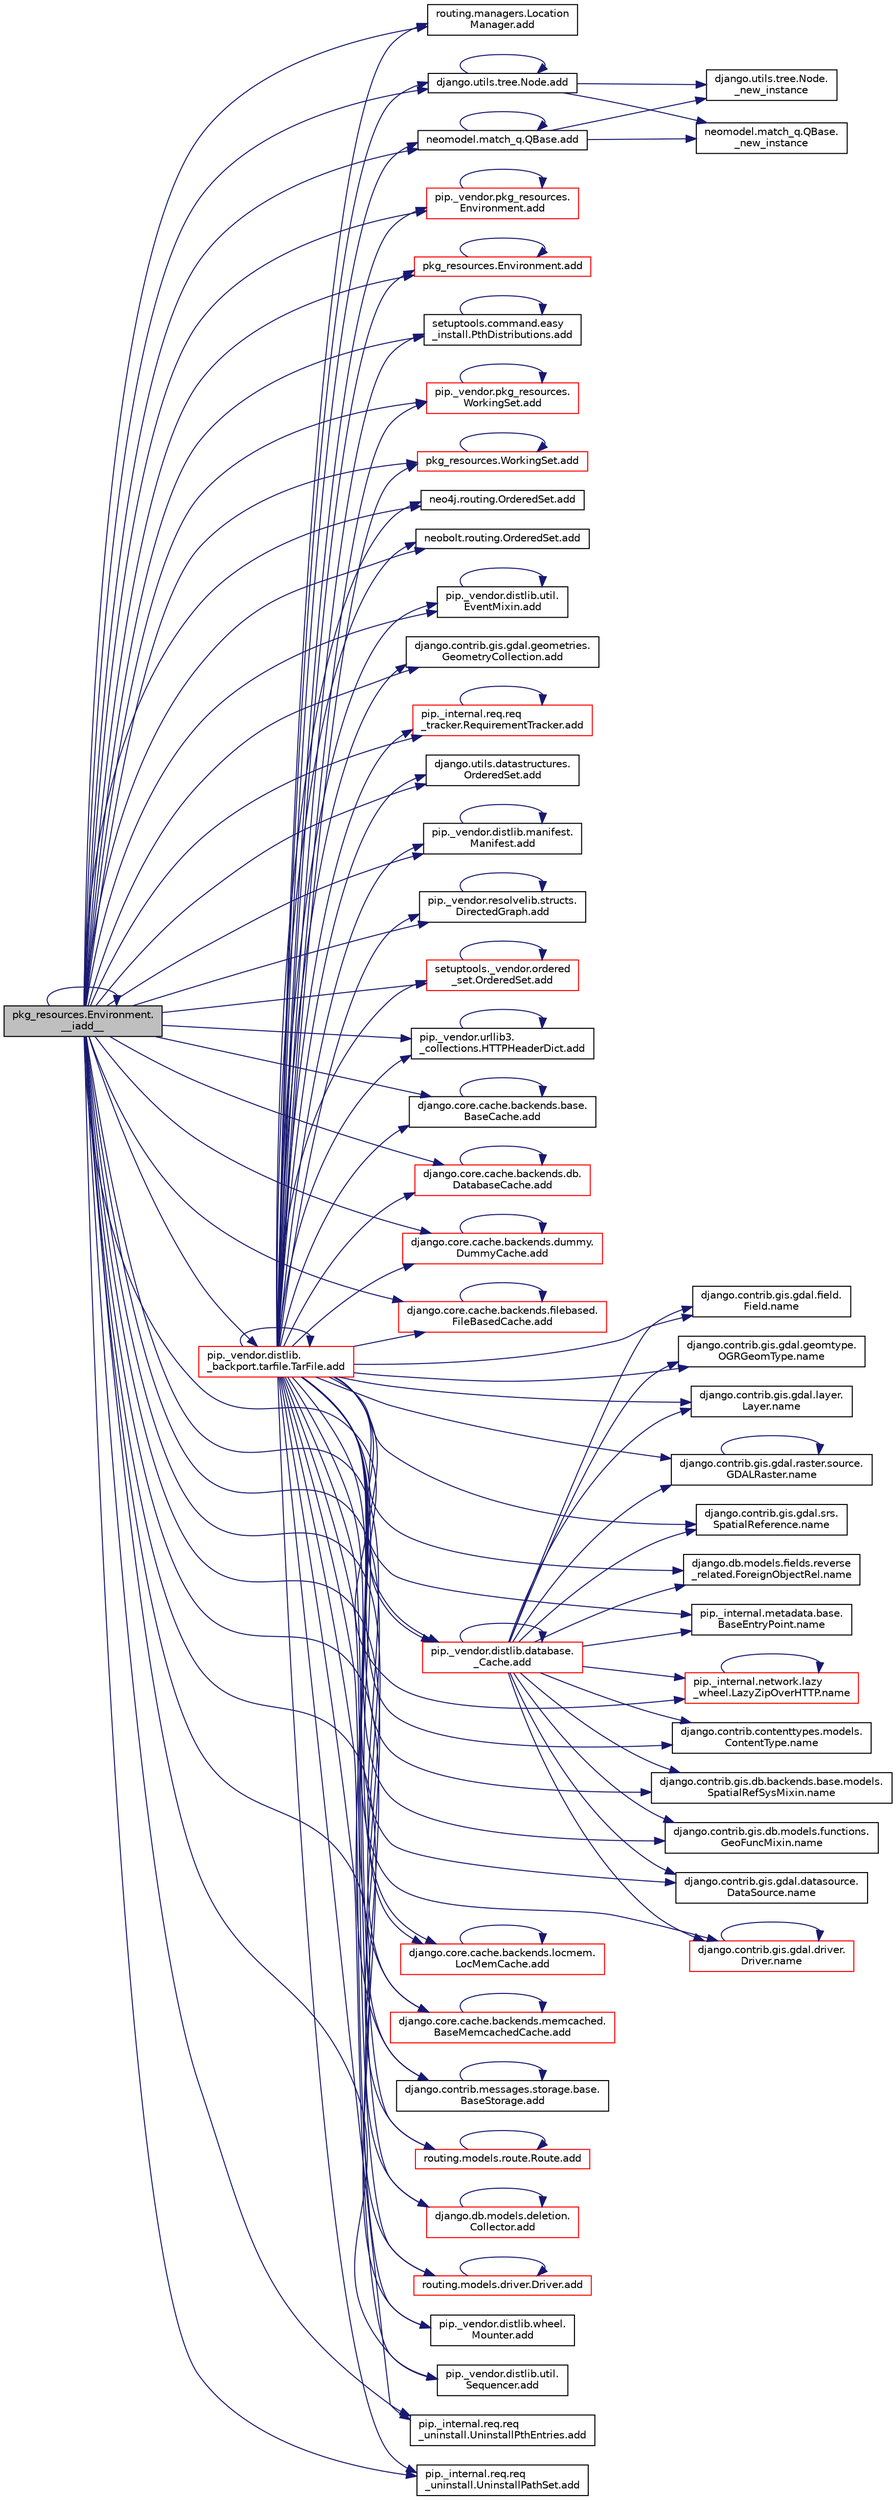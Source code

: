 digraph "pkg_resources.Environment.__iadd__"
{
 // LATEX_PDF_SIZE
  edge [fontname="Helvetica",fontsize="10",labelfontname="Helvetica",labelfontsize="10"];
  node [fontname="Helvetica",fontsize="10",shape=record];
  rankdir="LR";
  Node1 [label="pkg_resources.Environment.\l__iadd__",height=0.2,width=0.4,color="black", fillcolor="grey75", style="filled", fontcolor="black",tooltip=" "];
  Node1 -> Node1 [color="midnightblue",fontsize="10",style="solid",fontname="Helvetica"];
  Node1 -> Node2 [color="midnightblue",fontsize="10",style="solid",fontname="Helvetica"];
  Node2 [label="routing.managers.Location\lManager.add",height=0.2,width=0.4,color="black", fillcolor="white", style="filled",URL="$d4/d05/classrouting_1_1managers_1_1_location_manager.html#a0e379ba61e042a6233a6a213622126f8",tooltip=" "];
  Node1 -> Node3 [color="midnightblue",fontsize="10",style="solid",fontname="Helvetica"];
  Node3 [label="django.utils.tree.Node.add",height=0.2,width=0.4,color="black", fillcolor="white", style="filled",URL="$d3/d76/classdjango_1_1utils_1_1tree_1_1_node.html#ae1010ad26ddf8dc21be829eacb2914c6",tooltip=" "];
  Node3 -> Node4 [color="midnightblue",fontsize="10",style="solid",fontname="Helvetica"];
  Node4 [label="django.utils.tree.Node.\l_new_instance",height=0.2,width=0.4,color="black", fillcolor="white", style="filled",URL="$d3/d76/classdjango_1_1utils_1_1tree_1_1_node.html#af9318002f1638abb9f8b261e31fcdd62",tooltip=" "];
  Node3 -> Node5 [color="midnightblue",fontsize="10",style="solid",fontname="Helvetica"];
  Node5 [label="neomodel.match_q.QBase.\l_new_instance",height=0.2,width=0.4,color="black", fillcolor="white", style="filled",URL="$de/dc8/classneomodel_1_1match__q_1_1_q_base.html#ae067de26e0883be1f6201b4c279631f6",tooltip=" "];
  Node3 -> Node3 [color="midnightblue",fontsize="10",style="solid",fontname="Helvetica"];
  Node1 -> Node6 [color="midnightblue",fontsize="10",style="solid",fontname="Helvetica"];
  Node6 [label="neomodel.match_q.QBase.add",height=0.2,width=0.4,color="black", fillcolor="white", style="filled",URL="$de/dc8/classneomodel_1_1match__q_1_1_q_base.html#ad73a352adfb8d3f824a02307054b89e6",tooltip=" "];
  Node6 -> Node4 [color="midnightblue",fontsize="10",style="solid",fontname="Helvetica"];
  Node6 -> Node5 [color="midnightblue",fontsize="10",style="solid",fontname="Helvetica"];
  Node6 -> Node6 [color="midnightblue",fontsize="10",style="solid",fontname="Helvetica"];
  Node1 -> Node7 [color="midnightblue",fontsize="10",style="solid",fontname="Helvetica"];
  Node7 [label="pip._vendor.distlib.database.\l_Cache.add",height=0.2,width=0.4,color="red", fillcolor="white", style="filled",URL="$d8/dcd/classpip_1_1__vendor_1_1distlib_1_1database_1_1___cache.html#a98296c2e1af8395fc035df3fdfc400fc",tooltip=" "];
  Node7 -> Node7 [color="midnightblue",fontsize="10",style="solid",fontname="Helvetica"];
  Node7 -> Node8 [color="midnightblue",fontsize="10",style="solid",fontname="Helvetica"];
  Node8 [label="django.contrib.contenttypes.models.\lContentType.name",height=0.2,width=0.4,color="black", fillcolor="white", style="filled",URL="$d6/d20/classdjango_1_1contrib_1_1contenttypes_1_1models_1_1_content_type.html#a1577e45d8940ca8ce7032df05c0920f1",tooltip=" "];
  Node7 -> Node9 [color="midnightblue",fontsize="10",style="solid",fontname="Helvetica"];
  Node9 [label="django.contrib.gis.db.backends.base.models.\lSpatialRefSysMixin.name",height=0.2,width=0.4,color="black", fillcolor="white", style="filled",URL="$d5/d73/classdjango_1_1contrib_1_1gis_1_1db_1_1backends_1_1base_1_1models_1_1_spatial_ref_sys_mixin.html#a502460564fa7a935d8bb5aea6cbce4b9",tooltip=" "];
  Node7 -> Node10 [color="midnightblue",fontsize="10",style="solid",fontname="Helvetica"];
  Node10 [label="django.contrib.gis.db.models.functions.\lGeoFuncMixin.name",height=0.2,width=0.4,color="black", fillcolor="white", style="filled",URL="$d4/d5c/classdjango_1_1contrib_1_1gis_1_1db_1_1models_1_1functions_1_1_geo_func_mixin.html#a9a6993ec9126211670ca7087359b8c6a",tooltip=" "];
  Node7 -> Node11 [color="midnightblue",fontsize="10",style="solid",fontname="Helvetica"];
  Node11 [label="django.contrib.gis.gdal.datasource.\lDataSource.name",height=0.2,width=0.4,color="black", fillcolor="white", style="filled",URL="$db/d7b/classdjango_1_1contrib_1_1gis_1_1gdal_1_1datasource_1_1_data_source.html#af2cbfd1f4ceeb82b6f7c29a705555d8e",tooltip=" "];
  Node7 -> Node12 [color="midnightblue",fontsize="10",style="solid",fontname="Helvetica"];
  Node12 [label="django.contrib.gis.gdal.driver.\lDriver.name",height=0.2,width=0.4,color="red", fillcolor="white", style="filled",URL="$d5/df2/classdjango_1_1contrib_1_1gis_1_1gdal_1_1driver_1_1_driver.html#ab25b5eea93459ca8e05dc329ef537f1b",tooltip=" "];
  Node12 -> Node12 [color="midnightblue",fontsize="10",style="solid",fontname="Helvetica"];
  Node7 -> Node14 [color="midnightblue",fontsize="10",style="solid",fontname="Helvetica"];
  Node14 [label="django.contrib.gis.gdal.field.\lField.name",height=0.2,width=0.4,color="black", fillcolor="white", style="filled",URL="$d8/d65/classdjango_1_1contrib_1_1gis_1_1gdal_1_1field_1_1_field.html#a52ccad95ad1a0fae1ef80beb9a6c838b",tooltip=" "];
  Node7 -> Node15 [color="midnightblue",fontsize="10",style="solid",fontname="Helvetica"];
  Node15 [label="django.contrib.gis.gdal.geomtype.\lOGRGeomType.name",height=0.2,width=0.4,color="black", fillcolor="white", style="filled",URL="$dc/d9c/classdjango_1_1contrib_1_1gis_1_1gdal_1_1geomtype_1_1_o_g_r_geom_type.html#a80a6f16d4e7014ca3adac92432f148b2",tooltip=" "];
  Node7 -> Node16 [color="midnightblue",fontsize="10",style="solid",fontname="Helvetica"];
  Node16 [label="django.contrib.gis.gdal.layer.\lLayer.name",height=0.2,width=0.4,color="black", fillcolor="white", style="filled",URL="$d9/d84/classdjango_1_1contrib_1_1gis_1_1gdal_1_1layer_1_1_layer.html#a64c4f09deeb5dd93a1f82a986e090581",tooltip=" "];
  Node7 -> Node17 [color="midnightblue",fontsize="10",style="solid",fontname="Helvetica"];
  Node17 [label="django.contrib.gis.gdal.raster.source.\lGDALRaster.name",height=0.2,width=0.4,color="black", fillcolor="white", style="filled",URL="$db/dff/classdjango_1_1contrib_1_1gis_1_1gdal_1_1raster_1_1source_1_1_g_d_a_l_raster.html#adc147e651b853c17a0d6abe3be9da7a9",tooltip=" "];
  Node17 -> Node17 [color="midnightblue",fontsize="10",style="solid",fontname="Helvetica"];
  Node7 -> Node18 [color="midnightblue",fontsize="10",style="solid",fontname="Helvetica"];
  Node18 [label="django.contrib.gis.gdal.srs.\lSpatialReference.name",height=0.2,width=0.4,color="black", fillcolor="white", style="filled",URL="$d7/dda/classdjango_1_1contrib_1_1gis_1_1gdal_1_1srs_1_1_spatial_reference.html#aba72b97da57e6f07b85d53ff618798e3",tooltip=" "];
  Node7 -> Node19 [color="midnightblue",fontsize="10",style="solid",fontname="Helvetica"];
  Node19 [label="django.db.models.fields.reverse\l_related.ForeignObjectRel.name",height=0.2,width=0.4,color="black", fillcolor="white", style="filled",URL="$d3/da4/classdjango_1_1db_1_1models_1_1fields_1_1reverse__related_1_1_foreign_object_rel.html#aacda3a6a71b37c6422fbc200f0b0225a",tooltip=" "];
  Node7 -> Node20 [color="midnightblue",fontsize="10",style="solid",fontname="Helvetica"];
  Node20 [label="pip._internal.metadata.base.\lBaseEntryPoint.name",height=0.2,width=0.4,color="black", fillcolor="white", style="filled",URL="$d1/d78/classpip_1_1__internal_1_1metadata_1_1base_1_1_base_entry_point.html#acd0c7299966258aeb0876da26520233d",tooltip=" "];
  Node7 -> Node21 [color="midnightblue",fontsize="10",style="solid",fontname="Helvetica"];
  Node21 [label="pip._internal.network.lazy\l_wheel.LazyZipOverHTTP.name",height=0.2,width=0.4,color="red", fillcolor="white", style="filled",URL="$df/d67/classpip_1_1__internal_1_1network_1_1lazy__wheel_1_1_lazy_zip_over_h_t_t_p.html#a59403bb703d375caa6c1dda7573257a1",tooltip=" "];
  Node21 -> Node21 [color="midnightblue",fontsize="10",style="solid",fontname="Helvetica"];
  Node1 -> Node114 [color="midnightblue",fontsize="10",style="solid",fontname="Helvetica"];
  Node114 [label="pip._vendor.pkg_resources.\lEnvironment.add",height=0.2,width=0.4,color="red", fillcolor="white", style="filled",URL="$de/d79/classpip_1_1__vendor_1_1pkg__resources_1_1_environment.html#a81284f46d9fa7b21a5f9a4e710fe80cf",tooltip=" "];
  Node114 -> Node114 [color="midnightblue",fontsize="10",style="solid",fontname="Helvetica"];
  Node1 -> Node120 [color="midnightblue",fontsize="10",style="solid",fontname="Helvetica"];
  Node120 [label="pkg_resources.Environment.add",height=0.2,width=0.4,color="red", fillcolor="white", style="filled",URL="$dd/d81/classpkg__resources_1_1_environment.html#a0ba8999abdb4cbc7a1965766560197fc",tooltip=" "];
  Node120 -> Node120 [color="midnightblue",fontsize="10",style="solid",fontname="Helvetica"];
  Node1 -> Node121 [color="midnightblue",fontsize="10",style="solid",fontname="Helvetica"];
  Node121 [label="setuptools.command.easy\l_install.PthDistributions.add",height=0.2,width=0.4,color="black", fillcolor="white", style="filled",URL="$d2/d49/classsetuptools_1_1command_1_1easy__install_1_1_pth_distributions.html#a9225a5df3c1a4af13a45aa4d92e83cbf",tooltip=" "];
  Node121 -> Node121 [color="midnightblue",fontsize="10",style="solid",fontname="Helvetica"];
  Node1 -> Node122 [color="midnightblue",fontsize="10",style="solid",fontname="Helvetica"];
  Node122 [label="pip._vendor.pkg_resources.\lWorkingSet.add",height=0.2,width=0.4,color="red", fillcolor="white", style="filled",URL="$da/d4f/classpip_1_1__vendor_1_1pkg__resources_1_1_working_set.html#a721315d2a4a0a3ead71bf8d1b83261ce",tooltip=" "];
  Node122 -> Node122 [color="midnightblue",fontsize="10",style="solid",fontname="Helvetica"];
  Node1 -> Node125 [color="midnightblue",fontsize="10",style="solid",fontname="Helvetica"];
  Node125 [label="pkg_resources.WorkingSet.add",height=0.2,width=0.4,color="red", fillcolor="white", style="filled",URL="$d5/d96/classpkg__resources_1_1_working_set.html#ab12bd19b39a01d6013544ab543401a16",tooltip=" "];
  Node125 -> Node125 [color="midnightblue",fontsize="10",style="solid",fontname="Helvetica"];
  Node1 -> Node126 [color="midnightblue",fontsize="10",style="solid",fontname="Helvetica"];
  Node126 [label="neo4j.routing.OrderedSet.add",height=0.2,width=0.4,color="black", fillcolor="white", style="filled",URL="$da/d21/classneo4j_1_1routing_1_1_ordered_set.html#afe936373bcfa8bfbc9393f93c2412ec3",tooltip=" "];
  Node1 -> Node127 [color="midnightblue",fontsize="10",style="solid",fontname="Helvetica"];
  Node127 [label="neobolt.routing.OrderedSet.add",height=0.2,width=0.4,color="black", fillcolor="white", style="filled",URL="$de/d18/classneobolt_1_1routing_1_1_ordered_set.html#aab9d20be2357ea7f0a95de4b0e0ee03f",tooltip=" "];
  Node1 -> Node128 [color="midnightblue",fontsize="10",style="solid",fontname="Helvetica"];
  Node128 [label="pip._vendor.distlib.util.\lEventMixin.add",height=0.2,width=0.4,color="black", fillcolor="white", style="filled",URL="$d8/d44/classpip_1_1__vendor_1_1distlib_1_1util_1_1_event_mixin.html#a59395574411aaf4383687b2d5b0b9acd",tooltip=" "];
  Node128 -> Node128 [color="midnightblue",fontsize="10",style="solid",fontname="Helvetica"];
  Node1 -> Node129 [color="midnightblue",fontsize="10",style="solid",fontname="Helvetica"];
  Node129 [label="django.contrib.gis.gdal.geometries.\lGeometryCollection.add",height=0.2,width=0.4,color="black", fillcolor="white", style="filled",URL="$d3/d4a/classdjango_1_1contrib_1_1gis_1_1gdal_1_1geometries_1_1_geometry_collection.html#a91315ad82c5f1b0bbbeff54452af8fc0",tooltip=" "];
  Node1 -> Node130 [color="midnightblue",fontsize="10",style="solid",fontname="Helvetica"];
  Node130 [label="pip._internal.req.req\l_tracker.RequirementTracker.add",height=0.2,width=0.4,color="red", fillcolor="white", style="filled",URL="$da/d8b/classpip_1_1__internal_1_1req_1_1req__tracker_1_1_requirement_tracker.html#a4df47a583509cf0796bfdb2f9f7eac50",tooltip=" "];
  Node130 -> Node130 [color="midnightblue",fontsize="10",style="solid",fontname="Helvetica"];
  Node1 -> Node132 [color="midnightblue",fontsize="10",style="solid",fontname="Helvetica"];
  Node132 [label="django.utils.datastructures.\lOrderedSet.add",height=0.2,width=0.4,color="black", fillcolor="white", style="filled",URL="$df/d5d/classdjango_1_1utils_1_1datastructures_1_1_ordered_set.html#a3ad74fccaf1a0e2c616fba79fa20151a",tooltip=" "];
  Node1 -> Node133 [color="midnightblue",fontsize="10",style="solid",fontname="Helvetica"];
  Node133 [label="pip._vendor.distlib.manifest.\lManifest.add",height=0.2,width=0.4,color="black", fillcolor="white", style="filled",URL="$d2/d05/classpip_1_1__vendor_1_1distlib_1_1manifest_1_1_manifest.html#adb54bd095e16a9e59e0e674bd4808dad",tooltip=" "];
  Node133 -> Node133 [color="midnightblue",fontsize="10",style="solid",fontname="Helvetica"];
  Node1 -> Node134 [color="midnightblue",fontsize="10",style="solid",fontname="Helvetica"];
  Node134 [label="pip._vendor.resolvelib.structs.\lDirectedGraph.add",height=0.2,width=0.4,color="black", fillcolor="white", style="filled",URL="$df/de0/classpip_1_1__vendor_1_1resolvelib_1_1structs_1_1_directed_graph.html#a265181f1e6893b0836a8f01b10ac3a62",tooltip=" "];
  Node134 -> Node134 [color="midnightblue",fontsize="10",style="solid",fontname="Helvetica"];
  Node1 -> Node135 [color="midnightblue",fontsize="10",style="solid",fontname="Helvetica"];
  Node135 [label="setuptools._vendor.ordered\l_set.OrderedSet.add",height=0.2,width=0.4,color="red", fillcolor="white", style="filled",URL="$d0/d40/classsetuptools_1_1__vendor_1_1ordered__set_1_1_ordered_set.html#af53bf94a4162a3a93f25d7ccbe8bb7a2",tooltip=" "];
  Node135 -> Node135 [color="midnightblue",fontsize="10",style="solid",fontname="Helvetica"];
  Node1 -> Node475 [color="midnightblue",fontsize="10",style="solid",fontname="Helvetica"];
  Node475 [label="pip._vendor.urllib3.\l_collections.HTTPHeaderDict.add",height=0.2,width=0.4,color="black", fillcolor="white", style="filled",URL="$d8/dc7/classpip_1_1__vendor_1_1urllib3_1_1__collections_1_1_h_t_t_p_header_dict.html#a935f3bc67583fcae60019eb5faa0bcb1",tooltip=" "];
  Node475 -> Node475 [color="midnightblue",fontsize="10",style="solid",fontname="Helvetica"];
  Node1 -> Node476 [color="midnightblue",fontsize="10",style="solid",fontname="Helvetica"];
  Node476 [label="django.core.cache.backends.base.\lBaseCache.add",height=0.2,width=0.4,color="black", fillcolor="white", style="filled",URL="$d0/d87/classdjango_1_1core_1_1cache_1_1backends_1_1base_1_1_base_cache.html#a679d245e061f2a0d85d12504c857b935",tooltip=" "];
  Node476 -> Node476 [color="midnightblue",fontsize="10",style="solid",fontname="Helvetica"];
  Node1 -> Node477 [color="midnightblue",fontsize="10",style="solid",fontname="Helvetica"];
  Node477 [label="django.core.cache.backends.db.\lDatabaseCache.add",height=0.2,width=0.4,color="red", fillcolor="white", style="filled",URL="$d7/dcb/classdjango_1_1core_1_1cache_1_1backends_1_1db_1_1_database_cache.html#ae245db38b54f728e450264e5701c6b52",tooltip=" "];
  Node477 -> Node477 [color="midnightblue",fontsize="10",style="solid",fontname="Helvetica"];
  Node1 -> Node478 [color="midnightblue",fontsize="10",style="solid",fontname="Helvetica"];
  Node478 [label="django.core.cache.backends.dummy.\lDummyCache.add",height=0.2,width=0.4,color="red", fillcolor="white", style="filled",URL="$d6/db9/classdjango_1_1core_1_1cache_1_1backends_1_1dummy_1_1_dummy_cache.html#a01b7633a8c2530f33d4bb79fed4425dd",tooltip=" "];
  Node478 -> Node478 [color="midnightblue",fontsize="10",style="solid",fontname="Helvetica"];
  Node1 -> Node479 [color="midnightblue",fontsize="10",style="solid",fontname="Helvetica"];
  Node479 [label="django.core.cache.backends.filebased.\lFileBasedCache.add",height=0.2,width=0.4,color="red", fillcolor="white", style="filled",URL="$df/d01/classdjango_1_1core_1_1cache_1_1backends_1_1filebased_1_1_file_based_cache.html#a7f0e943dd6ee88a23c32829de3cc0325",tooltip=" "];
  Node479 -> Node479 [color="midnightblue",fontsize="10",style="solid",fontname="Helvetica"];
  Node1 -> Node2790 [color="midnightblue",fontsize="10",style="solid",fontname="Helvetica"];
  Node2790 [label="django.core.cache.backends.locmem.\lLocMemCache.add",height=0.2,width=0.4,color="red", fillcolor="white", style="filled",URL="$de/d7d/classdjango_1_1core_1_1cache_1_1backends_1_1locmem_1_1_loc_mem_cache.html#ab05195df25c098785f41338732f157ec",tooltip=" "];
  Node2790 -> Node2790 [color="midnightblue",fontsize="10",style="solid",fontname="Helvetica"];
  Node1 -> Node2791 [color="midnightblue",fontsize="10",style="solid",fontname="Helvetica"];
  Node2791 [label="django.core.cache.backends.memcached.\lBaseMemcachedCache.add",height=0.2,width=0.4,color="red", fillcolor="white", style="filled",URL="$d3/d36/classdjango_1_1core_1_1cache_1_1backends_1_1memcached_1_1_base_memcached_cache.html#a90346e1cd24f09ee4cb5e97be36a2419",tooltip=" "];
  Node2791 -> Node2791 [color="midnightblue",fontsize="10",style="solid",fontname="Helvetica"];
  Node1 -> Node2792 [color="midnightblue",fontsize="10",style="solid",fontname="Helvetica"];
  Node2792 [label="django.contrib.messages.storage.base.\lBaseStorage.add",height=0.2,width=0.4,color="black", fillcolor="white", style="filled",URL="$dc/dc3/classdjango_1_1contrib_1_1messages_1_1storage_1_1base_1_1_base_storage.html#aa2e55d80cb65abddd84d34025f2cb417",tooltip=" "];
  Node2792 -> Node2792 [color="midnightblue",fontsize="10",style="solid",fontname="Helvetica"];
  Node1 -> Node2793 [color="midnightblue",fontsize="10",style="solid",fontname="Helvetica"];
  Node2793 [label="routing.models.route.Route.add",height=0.2,width=0.4,color="red", fillcolor="white", style="filled",URL="$db/dfb/classrouting_1_1models_1_1route_1_1_route.html#a97840f5aedec5f8e9b9695af213ed01c",tooltip=" "];
  Node2793 -> Node2793 [color="midnightblue",fontsize="10",style="solid",fontname="Helvetica"];
  Node1 -> Node2799 [color="midnightblue",fontsize="10",style="solid",fontname="Helvetica"];
  Node2799 [label="pip._vendor.distlib.\l_backport.tarfile.TarFile.add",height=0.2,width=0.4,color="red", fillcolor="white", style="filled",URL="$d7/d1d/classpip_1_1__vendor_1_1distlib_1_1__backport_1_1tarfile_1_1_tar_file.html#a79067a66314d66032cb43144c54355a2",tooltip=" "];
  Node2799 -> Node2 [color="midnightblue",fontsize="10",style="solid",fontname="Helvetica"];
  Node2799 -> Node3 [color="midnightblue",fontsize="10",style="solid",fontname="Helvetica"];
  Node2799 -> Node6 [color="midnightblue",fontsize="10",style="solid",fontname="Helvetica"];
  Node2799 -> Node7 [color="midnightblue",fontsize="10",style="solid",fontname="Helvetica"];
  Node2799 -> Node114 [color="midnightblue",fontsize="10",style="solid",fontname="Helvetica"];
  Node2799 -> Node120 [color="midnightblue",fontsize="10",style="solid",fontname="Helvetica"];
  Node2799 -> Node121 [color="midnightblue",fontsize="10",style="solid",fontname="Helvetica"];
  Node2799 -> Node122 [color="midnightblue",fontsize="10",style="solid",fontname="Helvetica"];
  Node2799 -> Node125 [color="midnightblue",fontsize="10",style="solid",fontname="Helvetica"];
  Node2799 -> Node126 [color="midnightblue",fontsize="10",style="solid",fontname="Helvetica"];
  Node2799 -> Node127 [color="midnightblue",fontsize="10",style="solid",fontname="Helvetica"];
  Node2799 -> Node128 [color="midnightblue",fontsize="10",style="solid",fontname="Helvetica"];
  Node2799 -> Node129 [color="midnightblue",fontsize="10",style="solid",fontname="Helvetica"];
  Node2799 -> Node130 [color="midnightblue",fontsize="10",style="solid",fontname="Helvetica"];
  Node2799 -> Node132 [color="midnightblue",fontsize="10",style="solid",fontname="Helvetica"];
  Node2799 -> Node133 [color="midnightblue",fontsize="10",style="solid",fontname="Helvetica"];
  Node2799 -> Node134 [color="midnightblue",fontsize="10",style="solid",fontname="Helvetica"];
  Node2799 -> Node135 [color="midnightblue",fontsize="10",style="solid",fontname="Helvetica"];
  Node2799 -> Node475 [color="midnightblue",fontsize="10",style="solid",fontname="Helvetica"];
  Node2799 -> Node476 [color="midnightblue",fontsize="10",style="solid",fontname="Helvetica"];
  Node2799 -> Node477 [color="midnightblue",fontsize="10",style="solid",fontname="Helvetica"];
  Node2799 -> Node478 [color="midnightblue",fontsize="10",style="solid",fontname="Helvetica"];
  Node2799 -> Node479 [color="midnightblue",fontsize="10",style="solid",fontname="Helvetica"];
  Node2799 -> Node2790 [color="midnightblue",fontsize="10",style="solid",fontname="Helvetica"];
  Node2799 -> Node2791 [color="midnightblue",fontsize="10",style="solid",fontname="Helvetica"];
  Node2799 -> Node2792 [color="midnightblue",fontsize="10",style="solid",fontname="Helvetica"];
  Node2799 -> Node2793 [color="midnightblue",fontsize="10",style="solid",fontname="Helvetica"];
  Node2799 -> Node2799 [color="midnightblue",fontsize="10",style="solid",fontname="Helvetica"];
  Node2799 -> Node2689 [color="midnightblue",fontsize="10",style="solid",fontname="Helvetica"];
  Node2689 [label="django.db.models.deletion.\lCollector.add",height=0.2,width=0.4,color="red", fillcolor="white", style="filled",URL="$d8/dc4/classdjango_1_1db_1_1models_1_1deletion_1_1_collector.html#a2e66eee1ed9ec529113eef52ba355012",tooltip=" "];
  Node2689 -> Node2689 [color="midnightblue",fontsize="10",style="solid",fontname="Helvetica"];
  Node2799 -> Node2801 [color="midnightblue",fontsize="10",style="solid",fontname="Helvetica"];
  Node2801 [label="routing.models.driver.Driver.add",height=0.2,width=0.4,color="red", fillcolor="white", style="filled",URL="$d7/d2c/classrouting_1_1models_1_1driver_1_1_driver.html#a0e48eeca99a80e35e50d37d403abf1aa",tooltip=" "];
  Node2801 -> Node2801 [color="midnightblue",fontsize="10",style="solid",fontname="Helvetica"];
  Node2799 -> Node3404 [color="midnightblue",fontsize="10",style="solid",fontname="Helvetica"];
  Node3404 [label="pip._vendor.distlib.wheel.\lMounter.add",height=0.2,width=0.4,color="black", fillcolor="white", style="filled",URL="$df/dac/classpip_1_1__vendor_1_1distlib_1_1wheel_1_1_mounter.html#ac9bb94a1cb0d08a857ec40c605a94b63",tooltip=" "];
  Node2799 -> Node3405 [color="midnightblue",fontsize="10",style="solid",fontname="Helvetica"];
  Node3405 [label="pip._vendor.distlib.util.\lSequencer.add",height=0.2,width=0.4,color="black", fillcolor="white", style="filled",URL="$d4/d7c/classpip_1_1__vendor_1_1distlib_1_1util_1_1_sequencer.html#a233a50f436076c741b223f7fe801f53e",tooltip=" "];
  Node2799 -> Node3406 [color="midnightblue",fontsize="10",style="solid",fontname="Helvetica"];
  Node3406 [label="pip._internal.req.req\l_uninstall.UninstallPthEntries.add",height=0.2,width=0.4,color="black", fillcolor="white", style="filled",URL="$d2/d2a/classpip_1_1__internal_1_1req_1_1req__uninstall_1_1_uninstall_pth_entries.html#a546056a6e92dc6cb8ce9606ec9f1b5a4",tooltip=" "];
  Node2799 -> Node3407 [color="midnightblue",fontsize="10",style="solid",fontname="Helvetica"];
  Node3407 [label="pip._internal.req.req\l_uninstall.UninstallPathSet.add",height=0.2,width=0.4,color="black", fillcolor="white", style="filled",URL="$d9/d6e/classpip_1_1__internal_1_1req_1_1req__uninstall_1_1_uninstall_path_set.html#ad34a919f45b9c89e6b0d59ec0d24ba4c",tooltip=" "];
  Node2799 -> Node8 [color="midnightblue",fontsize="10",style="solid",fontname="Helvetica"];
  Node2799 -> Node9 [color="midnightblue",fontsize="10",style="solid",fontname="Helvetica"];
  Node2799 -> Node10 [color="midnightblue",fontsize="10",style="solid",fontname="Helvetica"];
  Node2799 -> Node11 [color="midnightblue",fontsize="10",style="solid",fontname="Helvetica"];
  Node2799 -> Node12 [color="midnightblue",fontsize="10",style="solid",fontname="Helvetica"];
  Node2799 -> Node14 [color="midnightblue",fontsize="10",style="solid",fontname="Helvetica"];
  Node2799 -> Node15 [color="midnightblue",fontsize="10",style="solid",fontname="Helvetica"];
  Node2799 -> Node16 [color="midnightblue",fontsize="10",style="solid",fontname="Helvetica"];
  Node2799 -> Node17 [color="midnightblue",fontsize="10",style="solid",fontname="Helvetica"];
  Node2799 -> Node18 [color="midnightblue",fontsize="10",style="solid",fontname="Helvetica"];
  Node2799 -> Node19 [color="midnightblue",fontsize="10",style="solid",fontname="Helvetica"];
  Node2799 -> Node20 [color="midnightblue",fontsize="10",style="solid",fontname="Helvetica"];
  Node2799 -> Node21 [color="midnightblue",fontsize="10",style="solid",fontname="Helvetica"];
  Node1 -> Node2689 [color="midnightblue",fontsize="10",style="solid",fontname="Helvetica"];
  Node1 -> Node2801 [color="midnightblue",fontsize="10",style="solid",fontname="Helvetica"];
  Node1 -> Node3404 [color="midnightblue",fontsize="10",style="solid",fontname="Helvetica"];
  Node1 -> Node3405 [color="midnightblue",fontsize="10",style="solid",fontname="Helvetica"];
  Node1 -> Node3406 [color="midnightblue",fontsize="10",style="solid",fontname="Helvetica"];
  Node1 -> Node3407 [color="midnightblue",fontsize="10",style="solid",fontname="Helvetica"];
}
